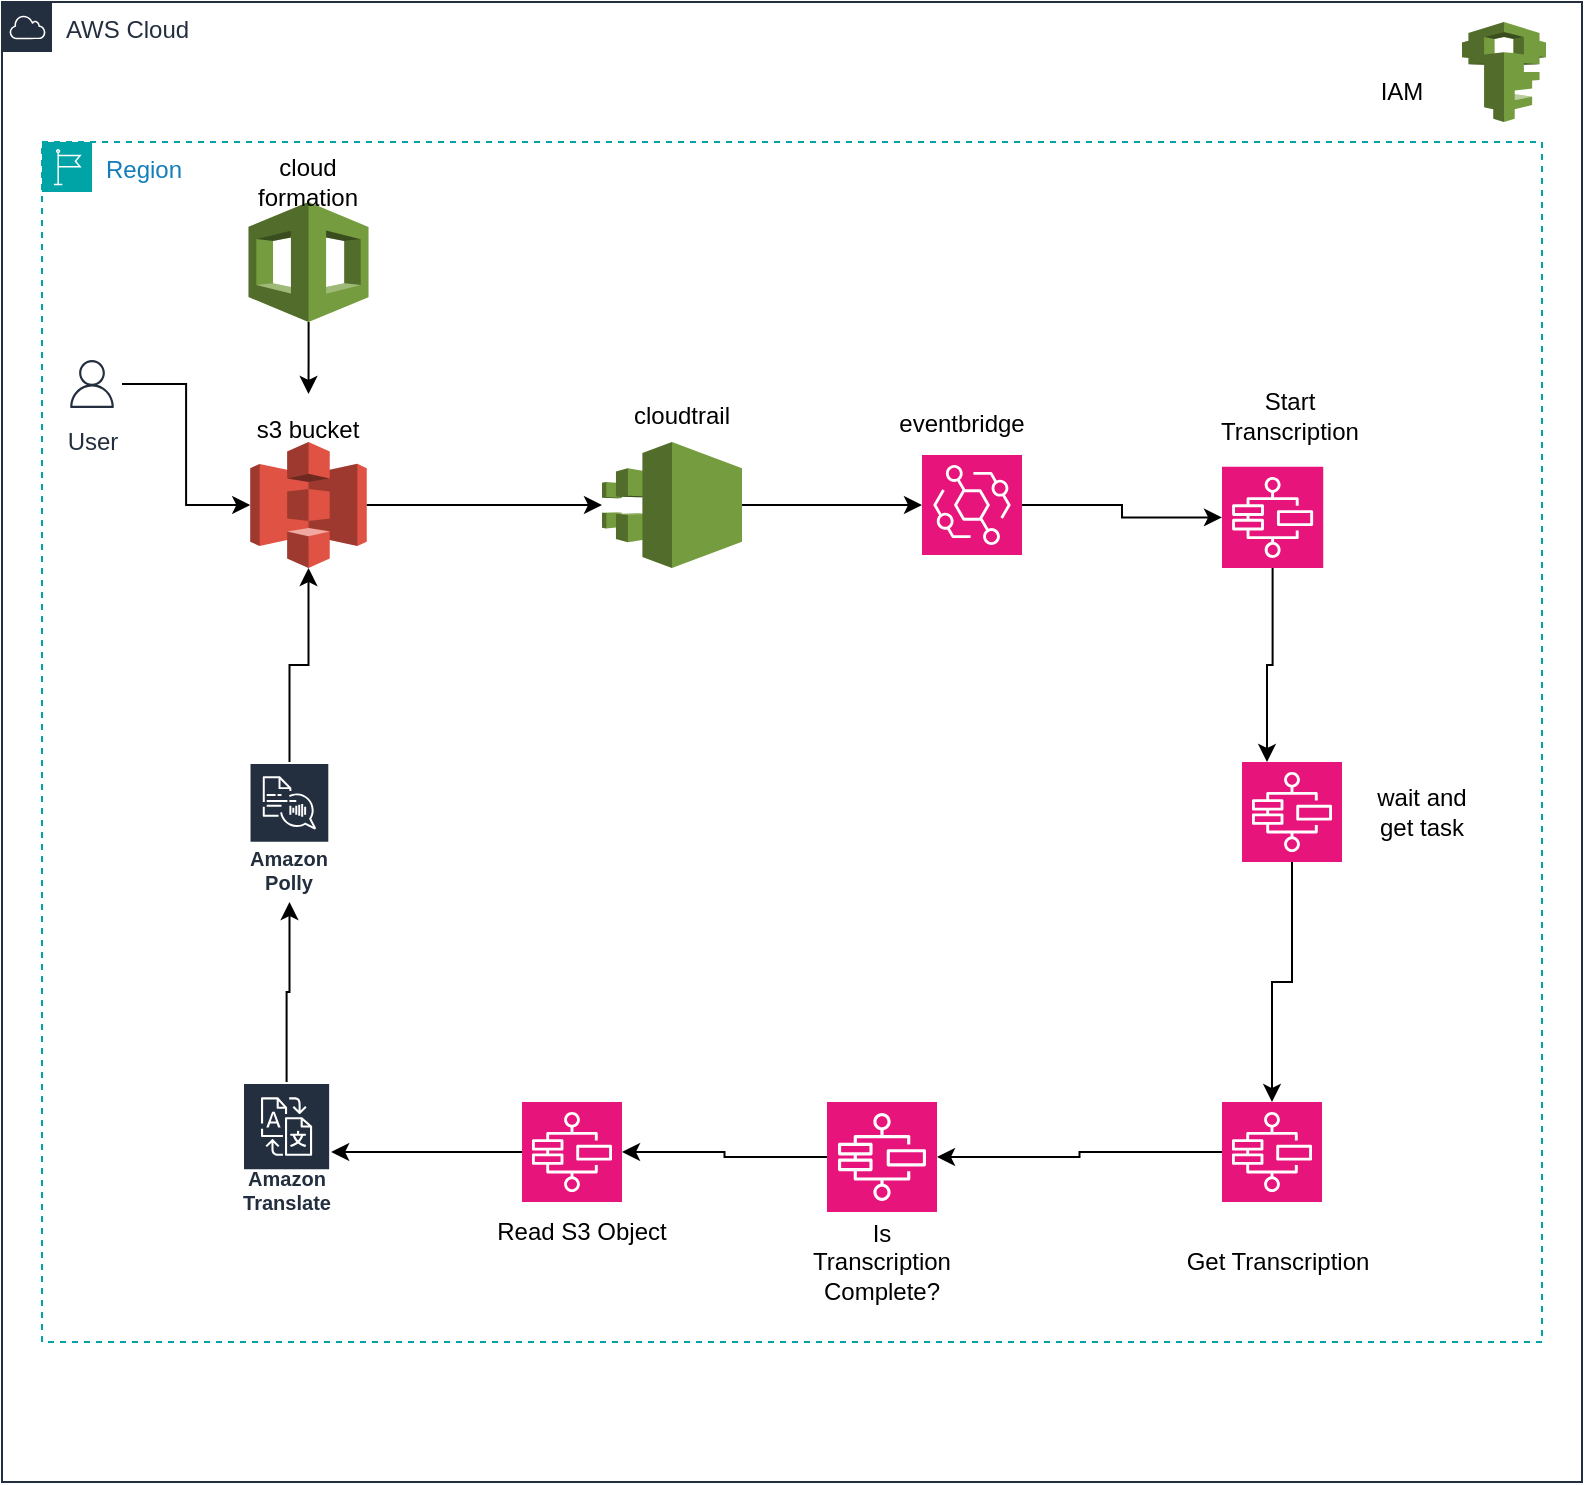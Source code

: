 <mxfile version="24.5.1" type="device">
  <diagram name="Page-1" id="OrXE2xgcT1UgA5SjQYbq">
    <mxGraphModel dx="1538" dy="1932" grid="1" gridSize="10" guides="1" tooltips="1" connect="1" arrows="1" fold="1" page="1" pageScale="1" pageWidth="827" pageHeight="1169" math="0" shadow="0">
      <root>
        <mxCell id="0" />
        <mxCell id="1" parent="0" />
        <mxCell id="UFI3GlEw2zQ9Nwjoof3A-18" value="" style="outlineConnect=0;dashed=0;verticalLabelPosition=bottom;verticalAlign=top;align=center;html=1;shape=mxgraph.aws3.s3;fillColor=#E05243;gradientColor=none;" vertex="1" parent="1">
          <mxGeometry x="144.13" y="-570" width="58.25" height="63" as="geometry" />
        </mxCell>
        <mxCell id="UFI3GlEw2zQ9Nwjoof3A-19" value="" style="sketch=0;points=[[0,0,0],[0.25,0,0],[0.5,0,0],[0.75,0,0],[1,0,0],[0,1,0],[0.25,1,0],[0.5,1,0],[0.75,1,0],[1,1,0],[0,0.25,0],[0,0.5,0],[0,0.75,0],[1,0.25,0],[1,0.5,0],[1,0.75,0]];outlineConnect=0;fontColor=#232F3E;fillColor=#E7157B;strokeColor=#ffffff;dashed=0;verticalLabelPosition=bottom;verticalAlign=top;align=center;html=1;fontSize=12;fontStyle=0;aspect=fixed;shape=mxgraph.aws4.resourceIcon;resIcon=mxgraph.aws4.step_functions;" vertex="1" parent="1">
          <mxGeometry x="630" y="-557.62" width="50.62" height="50.62" as="geometry" />
        </mxCell>
        <mxCell id="UFI3GlEw2zQ9Nwjoof3A-74" style="edgeStyle=orthogonalEdgeStyle;rounded=0;orthogonalLoop=1;jettySize=auto;html=1;" edge="1" parent="1" source="UFI3GlEw2zQ9Nwjoof3A-20" target="UFI3GlEw2zQ9Nwjoof3A-21">
          <mxGeometry relative="1" as="geometry" />
        </mxCell>
        <mxCell id="UFI3GlEw2zQ9Nwjoof3A-20" value="" style="sketch=0;points=[[0,0,0],[0.25,0,0],[0.5,0,0],[0.75,0,0],[1,0,0],[0,1,0],[0.25,1,0],[0.5,1,0],[0.75,1,0],[1,1,0],[0,0.25,0],[0,0.5,0],[0,0.75,0],[1,0.25,0],[1,0.5,0],[1,0.75,0]];outlineConnect=0;fontColor=#232F3E;fillColor=#E7157B;strokeColor=#ffffff;dashed=0;verticalLabelPosition=bottom;verticalAlign=top;align=center;html=1;fontSize=12;fontStyle=0;aspect=fixed;shape=mxgraph.aws4.resourceIcon;resIcon=mxgraph.aws4.step_functions;" vertex="1" parent="1">
          <mxGeometry x="640" y="-410" width="50" height="50" as="geometry" />
        </mxCell>
        <mxCell id="UFI3GlEw2zQ9Nwjoof3A-21" value="" style="sketch=0;points=[[0,0,0],[0.25,0,0],[0.5,0,0],[0.75,0,0],[1,0,0],[0,1,0],[0.25,1,0],[0.5,1,0],[0.75,1,0],[1,1,0],[0,0.25,0],[0,0.5,0],[0,0.75,0],[1,0.25,0],[1,0.5,0],[1,0.75,0]];outlineConnect=0;fontColor=#232F3E;fillColor=#E7157B;strokeColor=#ffffff;dashed=0;verticalLabelPosition=bottom;verticalAlign=top;align=center;html=1;fontSize=12;fontStyle=0;aspect=fixed;shape=mxgraph.aws4.resourceIcon;resIcon=mxgraph.aws4.step_functions;" vertex="1" parent="1">
          <mxGeometry x="630.0" y="-240" width="50" height="50" as="geometry" />
        </mxCell>
        <mxCell id="UFI3GlEw2zQ9Nwjoof3A-77" style="edgeStyle=orthogonalEdgeStyle;rounded=0;orthogonalLoop=1;jettySize=auto;html=1;" edge="1" parent="1" source="UFI3GlEw2zQ9Nwjoof3A-22" target="UFI3GlEw2zQ9Nwjoof3A-29">
          <mxGeometry relative="1" as="geometry" />
        </mxCell>
        <mxCell id="UFI3GlEw2zQ9Nwjoof3A-22" value="" style="sketch=0;points=[[0,0,0],[0.25,0,0],[0.5,0,0],[0.75,0,0],[1,0,0],[0,1,0],[0.25,1,0],[0.5,1,0],[0.75,1,0],[1,1,0],[0,0.25,0],[0,0.5,0],[0,0.75,0],[1,0.25,0],[1,0.5,0],[1,0.75,0]];outlineConnect=0;fontColor=#232F3E;fillColor=#E7157B;strokeColor=#ffffff;dashed=0;verticalLabelPosition=bottom;verticalAlign=top;align=center;html=1;fontSize=12;fontStyle=0;aspect=fixed;shape=mxgraph.aws4.resourceIcon;resIcon=mxgraph.aws4.step_functions;" vertex="1" parent="1">
          <mxGeometry x="280" y="-240" width="50" height="50" as="geometry" />
        </mxCell>
        <mxCell id="UFI3GlEw2zQ9Nwjoof3A-23" value="" style="sketch=0;points=[[0,0,0],[0.25,0,0],[0.5,0,0],[0.75,0,0],[1,0,0],[0,1,0],[0.25,1,0],[0.5,1,0],[0.75,1,0],[1,1,0],[0,0.25,0],[0,0.5,0],[0,0.75,0],[1,0.25,0],[1,0.5,0],[1,0.75,0]];outlineConnect=0;fontColor=#232F3E;fillColor=#E7157B;strokeColor=#ffffff;dashed=0;verticalLabelPosition=bottom;verticalAlign=top;align=center;html=1;fontSize=12;fontStyle=0;aspect=fixed;shape=mxgraph.aws4.resourceIcon;resIcon=mxgraph.aws4.step_functions;" vertex="1" parent="1">
          <mxGeometry x="432.5" y="-240" width="55" height="55" as="geometry" />
        </mxCell>
        <mxCell id="UFI3GlEw2zQ9Nwjoof3A-49" value="" style="sketch=0;points=[[0,0,0],[0.25,0,0],[0.5,0,0],[0.75,0,0],[1,0,0],[0,1,0],[0.25,1,0],[0.5,1,0],[0.75,1,0],[1,1,0],[0,0.25,0],[0,0.5,0],[0,0.75,0],[1,0.25,0],[1,0.5,0],[1,0.75,0]];outlineConnect=0;fontColor=#232F3E;fillColor=#E7157B;strokeColor=#ffffff;dashed=0;verticalLabelPosition=bottom;verticalAlign=top;align=center;html=1;fontSize=12;fontStyle=0;aspect=fixed;shape=mxgraph.aws4.resourceIcon;resIcon=mxgraph.aws4.eventbridge;" vertex="1" parent="1">
          <mxGeometry x="480" y="-563.5" width="50" height="50" as="geometry" />
        </mxCell>
        <mxCell id="UFI3GlEw2zQ9Nwjoof3A-50" value="" style="outlineConnect=0;dashed=0;verticalLabelPosition=bottom;verticalAlign=top;align=center;html=1;shape=mxgraph.aws3.cloudtrail;fillColor=#759C3E;gradientColor=none;" vertex="1" parent="1">
          <mxGeometry x="320" y="-570" width="70" height="63" as="geometry" />
        </mxCell>
        <mxCell id="UFI3GlEw2zQ9Nwjoof3A-57" value="AWS Cloud" style="points=[[0,0],[0.25,0],[0.5,0],[0.75,0],[1,0],[1,0.25],[1,0.5],[1,0.75],[1,1],[0.75,1],[0.5,1],[0.25,1],[0,1],[0,0.75],[0,0.5],[0,0.25]];outlineConnect=0;gradientColor=none;html=1;whiteSpace=wrap;fontSize=12;fontStyle=0;container=1;pointerEvents=0;collapsible=0;recursiveResize=0;shape=mxgraph.aws4.group;grIcon=mxgraph.aws4.group_aws_cloud;strokeColor=#232F3E;fillColor=none;verticalAlign=top;align=left;spacingLeft=30;fontColor=#232F3E;dashed=0;" vertex="1" parent="1">
          <mxGeometry x="20" y="-790" width="790" height="740" as="geometry" />
        </mxCell>
        <mxCell id="UFI3GlEw2zQ9Nwjoof3A-51" value="" style="outlineConnect=0;dashed=0;verticalLabelPosition=bottom;verticalAlign=top;align=center;html=1;shape=mxgraph.aws3.iam;fillColor=#759C3E;gradientColor=none;" vertex="1" parent="UFI3GlEw2zQ9Nwjoof3A-57">
          <mxGeometry x="730" y="10" width="42" height="50" as="geometry" />
        </mxCell>
        <mxCell id="UFI3GlEw2zQ9Nwjoof3A-86" value="IAM" style="text;strokeColor=none;align=center;fillColor=none;html=1;verticalAlign=middle;whiteSpace=wrap;rounded=0;" vertex="1" parent="UFI3GlEw2zQ9Nwjoof3A-57">
          <mxGeometry x="670" y="30" width="60" height="30" as="geometry" />
        </mxCell>
        <mxCell id="UFI3GlEw2zQ9Nwjoof3A-59" value="Region" style="points=[[0,0],[0.25,0],[0.5,0],[0.75,0],[1,0],[1,0.25],[1,0.5],[1,0.75],[1,1],[0.75,1],[0.5,1],[0.25,1],[0,1],[0,0.75],[0,0.5],[0,0.25]];outlineConnect=0;gradientColor=none;html=1;whiteSpace=wrap;fontSize=12;fontStyle=0;container=1;pointerEvents=0;collapsible=0;recursiveResize=0;shape=mxgraph.aws4.group;grIcon=mxgraph.aws4.group_region;strokeColor=#00A4A6;fillColor=none;verticalAlign=top;align=left;spacingLeft=30;fontColor=#147EBA;dashed=1;" vertex="1" parent="1">
          <mxGeometry x="40" y="-720" width="750" height="600" as="geometry" />
        </mxCell>
        <mxCell id="UFI3GlEw2zQ9Nwjoof3A-81" style="edgeStyle=orthogonalEdgeStyle;rounded=0;orthogonalLoop=1;jettySize=auto;html=1;entryX=0.5;entryY=0;entryDx=0;entryDy=0;" edge="1" parent="UFI3GlEw2zQ9Nwjoof3A-59" source="UFI3GlEw2zQ9Nwjoof3A-56" target="UFI3GlEw2zQ9Nwjoof3A-63">
          <mxGeometry relative="1" as="geometry" />
        </mxCell>
        <mxCell id="UFI3GlEw2zQ9Nwjoof3A-56" value="" style="outlineConnect=0;dashed=0;verticalLabelPosition=bottom;verticalAlign=top;align=center;html=1;shape=mxgraph.aws3.cloudformation;fillColor=#759C3E;gradientColor=none;" vertex="1" parent="UFI3GlEw2zQ9Nwjoof3A-59">
          <mxGeometry x="103.26" y="30" width="60" height="60" as="geometry" />
        </mxCell>
        <mxCell id="UFI3GlEw2zQ9Nwjoof3A-60" value="cloud formation" style="text;strokeColor=none;align=center;fillColor=none;html=1;verticalAlign=middle;whiteSpace=wrap;rounded=0;" vertex="1" parent="UFI3GlEw2zQ9Nwjoof3A-59">
          <mxGeometry x="103.26" y="10" width="60" height="20" as="geometry" />
        </mxCell>
        <mxCell id="UFI3GlEw2zQ9Nwjoof3A-61" value="cloudtrail" style="text;strokeColor=none;align=center;fillColor=none;html=1;verticalAlign=middle;whiteSpace=wrap;rounded=0;" vertex="1" parent="UFI3GlEw2zQ9Nwjoof3A-59">
          <mxGeometry x="290" y="126" width="60" height="21" as="geometry" />
        </mxCell>
        <mxCell id="UFI3GlEw2zQ9Nwjoof3A-63" value="&lt;div&gt;&lt;br&gt;&lt;/div&gt;&lt;div&gt;s3 bucket&lt;/div&gt;" style="text;strokeColor=none;align=center;fillColor=none;html=1;verticalAlign=middle;whiteSpace=wrap;rounded=0;" vertex="1" parent="UFI3GlEw2zQ9Nwjoof3A-59">
          <mxGeometry x="103.26" y="126" width="60" height="20" as="geometry" />
        </mxCell>
        <mxCell id="UFI3GlEw2zQ9Nwjoof3A-64" value="eventbridge" style="text;strokeColor=none;align=center;fillColor=none;html=1;verticalAlign=middle;whiteSpace=wrap;rounded=0;" vertex="1" parent="UFI3GlEw2zQ9Nwjoof3A-59">
          <mxGeometry x="430" y="126" width="60" height="30" as="geometry" />
        </mxCell>
        <mxCell id="UFI3GlEw2zQ9Nwjoof3A-30" value="Amazon Polly" style="sketch=0;outlineConnect=0;fontColor=#232F3E;gradientColor=none;strokeColor=#ffffff;fillColor=#232F3E;dashed=0;verticalLabelPosition=middle;verticalAlign=bottom;align=center;html=1;whiteSpace=wrap;fontSize=10;fontStyle=1;spacing=3;shape=mxgraph.aws4.productIcon;prIcon=mxgraph.aws4.polly;" vertex="1" parent="UFI3GlEw2zQ9Nwjoof3A-59">
          <mxGeometry x="103.26" y="310" width="40.89" height="70" as="geometry" />
        </mxCell>
        <mxCell id="UFI3GlEw2zQ9Nwjoof3A-66" style="edgeStyle=orthogonalEdgeStyle;rounded=0;orthogonalLoop=1;jettySize=auto;html=1;" edge="1" parent="UFI3GlEw2zQ9Nwjoof3A-59" source="UFI3GlEw2zQ9Nwjoof3A-29" target="UFI3GlEw2zQ9Nwjoof3A-30">
          <mxGeometry relative="1" as="geometry" />
        </mxCell>
        <mxCell id="UFI3GlEw2zQ9Nwjoof3A-29" value="Amazon Translate" style="sketch=0;outlineConnect=0;fontColor=#232F3E;gradientColor=none;strokeColor=#ffffff;fillColor=#232F3E;dashed=0;verticalLabelPosition=middle;verticalAlign=bottom;align=center;html=1;whiteSpace=wrap;fontSize=10;fontStyle=1;spacing=3;shape=mxgraph.aws4.productIcon;prIcon=mxgraph.aws4.translate;" vertex="1" parent="UFI3GlEw2zQ9Nwjoof3A-59">
          <mxGeometry x="100" y="470" width="44.57" height="70" as="geometry" />
        </mxCell>
        <mxCell id="UFI3GlEw2zQ9Nwjoof3A-52" value="User" style="sketch=0;outlineConnect=0;fontColor=#232F3E;gradientColor=none;strokeColor=#232F3E;fillColor=#ffffff;dashed=0;verticalLabelPosition=bottom;verticalAlign=top;align=center;html=1;fontSize=12;fontStyle=0;aspect=fixed;shape=mxgraph.aws4.resourceIcon;resIcon=mxgraph.aws4.user;" vertex="1" parent="UFI3GlEw2zQ9Nwjoof3A-59">
          <mxGeometry x="10" y="106" width="30" height="30" as="geometry" />
        </mxCell>
        <mxCell id="3" value="Start Transcription" style="shape=mxgraph.aws4.transcribe;whiteSpace=wrap;html=1;" vertex="1" parent="UFI3GlEw2zQ9Nwjoof3A-59">
          <mxGeometry x="580" y="123.63" width="87.72" height="25.75" as="geometry" />
        </mxCell>
        <mxCell id="5" value="Get Transcription" style="shape=mxgraph.aws4.transcribe;whiteSpace=wrap;html=1;" vertex="1" parent="UFI3GlEw2zQ9Nwjoof3A-59">
          <mxGeometry x="567.72" y="541.43" width="100" height="37.13" as="geometry" />
        </mxCell>
        <mxCell id="7" value="Read S3 Object" style="shape=mxgraph.aws4.bucket_with_objects;whiteSpace=wrap;html=1;" vertex="1" parent="UFI3GlEw2zQ9Nwjoof3A-59">
          <mxGeometry x="220" y="540" width="100" height="10" as="geometry" />
        </mxCell>
        <mxCell id="UFI3GlEw2zQ9Nwjoof3A-79" value="Is Transcription Complete?" style="text;strokeColor=none;align=center;fillColor=none;html=1;verticalAlign=middle;whiteSpace=wrap;rounded=0;" vertex="1" parent="UFI3GlEw2zQ9Nwjoof3A-59">
          <mxGeometry x="390" y="550" width="60" height="20" as="geometry" />
        </mxCell>
        <mxCell id="UFI3GlEw2zQ9Nwjoof3A-83" value="wait and get task" style="text;strokeColor=none;align=center;fillColor=none;html=1;verticalAlign=middle;whiteSpace=wrap;rounded=0;" vertex="1" parent="UFI3GlEw2zQ9Nwjoof3A-59">
          <mxGeometry x="660" y="320" width="60" height="30" as="geometry" />
        </mxCell>
        <mxCell id="UFI3GlEw2zQ9Nwjoof3A-65" style="edgeStyle=orthogonalEdgeStyle;rounded=0;orthogonalLoop=1;jettySize=auto;html=1;" edge="1" parent="1" source="UFI3GlEw2zQ9Nwjoof3A-30" target="UFI3GlEw2zQ9Nwjoof3A-18">
          <mxGeometry relative="1" as="geometry" />
        </mxCell>
        <mxCell id="UFI3GlEw2zQ9Nwjoof3A-69" style="edgeStyle=orthogonalEdgeStyle;rounded=0;orthogonalLoop=1;jettySize=auto;html=1;entryX=0;entryY=0.5;entryDx=0;entryDy=0;entryPerimeter=0;" edge="1" parent="1" source="UFI3GlEw2zQ9Nwjoof3A-52" target="UFI3GlEw2zQ9Nwjoof3A-18">
          <mxGeometry relative="1" as="geometry" />
        </mxCell>
        <mxCell id="UFI3GlEw2zQ9Nwjoof3A-70" style="edgeStyle=orthogonalEdgeStyle;rounded=0;orthogonalLoop=1;jettySize=auto;html=1;entryX=0;entryY=0.5;entryDx=0;entryDy=0;entryPerimeter=0;" edge="1" parent="1" source="UFI3GlEw2zQ9Nwjoof3A-18" target="UFI3GlEw2zQ9Nwjoof3A-50">
          <mxGeometry relative="1" as="geometry" />
        </mxCell>
        <mxCell id="UFI3GlEw2zQ9Nwjoof3A-71" style="edgeStyle=orthogonalEdgeStyle;rounded=0;orthogonalLoop=1;jettySize=auto;html=1;entryX=0;entryY=0.5;entryDx=0;entryDy=0;entryPerimeter=0;" edge="1" parent="1" source="UFI3GlEw2zQ9Nwjoof3A-50" target="UFI3GlEw2zQ9Nwjoof3A-49">
          <mxGeometry relative="1" as="geometry" />
        </mxCell>
        <mxCell id="UFI3GlEw2zQ9Nwjoof3A-72" style="edgeStyle=orthogonalEdgeStyle;rounded=0;orthogonalLoop=1;jettySize=auto;html=1;entryX=0;entryY=0.5;entryDx=0;entryDy=0;entryPerimeter=0;" edge="1" parent="1" source="UFI3GlEw2zQ9Nwjoof3A-49" target="UFI3GlEw2zQ9Nwjoof3A-19">
          <mxGeometry relative="1" as="geometry" />
        </mxCell>
        <mxCell id="UFI3GlEw2zQ9Nwjoof3A-73" style="edgeStyle=orthogonalEdgeStyle;rounded=0;orthogonalLoop=1;jettySize=auto;html=1;entryX=0.25;entryY=0;entryDx=0;entryDy=0;entryPerimeter=0;" edge="1" parent="1" source="UFI3GlEw2zQ9Nwjoof3A-19" target="UFI3GlEw2zQ9Nwjoof3A-20">
          <mxGeometry relative="1" as="geometry" />
        </mxCell>
        <mxCell id="UFI3GlEw2zQ9Nwjoof3A-75" style="edgeStyle=orthogonalEdgeStyle;rounded=0;orthogonalLoop=1;jettySize=auto;html=1;entryX=1;entryY=0.5;entryDx=0;entryDy=0;entryPerimeter=0;" edge="1" parent="1" source="UFI3GlEw2zQ9Nwjoof3A-21" target="UFI3GlEw2zQ9Nwjoof3A-23">
          <mxGeometry relative="1" as="geometry" />
        </mxCell>
        <mxCell id="UFI3GlEw2zQ9Nwjoof3A-76" style="edgeStyle=orthogonalEdgeStyle;rounded=0;orthogonalLoop=1;jettySize=auto;html=1;entryX=1;entryY=0.5;entryDx=0;entryDy=0;entryPerimeter=0;" edge="1" parent="1" source="UFI3GlEw2zQ9Nwjoof3A-23" target="UFI3GlEw2zQ9Nwjoof3A-22">
          <mxGeometry relative="1" as="geometry" />
        </mxCell>
      </root>
    </mxGraphModel>
  </diagram>
</mxfile>
